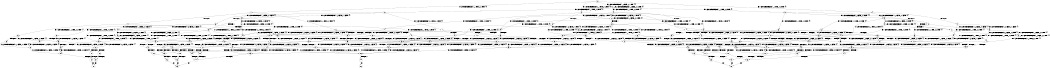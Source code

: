 digraph BCG {
size = "7, 10.5";
center = TRUE;
node [shape = circle];
0 [peripheries = 2];
0 -> 1 [label = "EX !0 !ATOMIC_EXCH_BRANCH (1, +1, TRUE, +0, 2, TRUE) !{0}"];
0 -> 2 [label = "EX !2 !ATOMIC_EXCH_BRANCH (1, +0, FALSE, +0, 1, TRUE) !{0}"];
0 -> 3 [label = "EX !1 !ATOMIC_EXCH_BRANCH (2, +1, TRUE, +0, 2, TRUE) !{0}"];
0 -> 4 [label = "EX !0 !ATOMIC_EXCH_BRANCH (1, +1, TRUE, +0, 2, TRUE) !{0}"];
1 -> 5 [label = "EX !2 !ATOMIC_EXCH_BRANCH (1, +0, FALSE, +0, 1, FALSE) !{0}"];
1 -> 6 [label = "EX !1 !ATOMIC_EXCH_BRANCH (2, +1, TRUE, +0, 2, TRUE) !{0}"];
1 -> 7 [label = "TERMINATE !0"];
2 -> 2 [label = "EX !2 !ATOMIC_EXCH_BRANCH (1, +0, FALSE, +0, 1, TRUE) !{0}"];
2 -> 8 [label = "EX !0 !ATOMIC_EXCH_BRANCH (1, +1, TRUE, +0, 2, TRUE) !{0}"];
2 -> 9 [label = "EX !1 !ATOMIC_EXCH_BRANCH (2, +1, TRUE, +0, 2, TRUE) !{0}"];
2 -> 10 [label = "EX !0 !ATOMIC_EXCH_BRANCH (1, +1, TRUE, +0, 2, TRUE) !{0}"];
3 -> 11 [label = "EX !0 !ATOMIC_EXCH_BRANCH (1, +1, TRUE, +0, 2, TRUE) !{0}"];
3 -> 12 [label = "EX !2 !ATOMIC_EXCH_BRANCH (1, +0, FALSE, +0, 1, TRUE) !{0}"];
3 -> 13 [label = "TERMINATE !1"];
3 -> 14 [label = "EX !0 !ATOMIC_EXCH_BRANCH (1, +1, TRUE, +0, 2, TRUE) !{0}"];
4 -> 15 [label = "EX !2 !ATOMIC_EXCH_BRANCH (1, +0, FALSE, +0, 1, FALSE) !{0}"];
4 -> 16 [label = "EX !1 !ATOMIC_EXCH_BRANCH (2, +1, TRUE, +0, 2, TRUE) !{0}"];
4 -> 17 [label = "TERMINATE !0"];
5 -> 18 [label = "EX !2 !ATOMIC_EXCH_BRANCH (2, +0, FALSE, +0, 2, TRUE) !{0}"];
5 -> 19 [label = "EX !1 !ATOMIC_EXCH_BRANCH (2, +1, TRUE, +0, 2, TRUE) !{0}"];
5 -> 20 [label = "TERMINATE !0"];
6 -> 21 [label = "EX !2 !ATOMIC_EXCH_BRANCH (1, +0, FALSE, +0, 1, FALSE) !{0}"];
6 -> 22 [label = "TERMINATE !0"];
6 -> 23 [label = "TERMINATE !1"];
7 -> 24 [label = "EX !2 !ATOMIC_EXCH_BRANCH (1, +0, FALSE, +0, 1, FALSE) !{1}"];
7 -> 25 [label = "EX !1 !ATOMIC_EXCH_BRANCH (2, +1, TRUE, +0, 2, TRUE) !{1}"];
7 -> 26 [label = "EX !1 !ATOMIC_EXCH_BRANCH (2, +1, TRUE, +0, 2, TRUE) !{1}"];
8 -> 5 [label = "EX !2 !ATOMIC_EXCH_BRANCH (1, +0, FALSE, +0, 1, FALSE) !{0}"];
8 -> 27 [label = "EX !1 !ATOMIC_EXCH_BRANCH (2, +1, TRUE, +0, 2, TRUE) !{0}"];
8 -> 28 [label = "TERMINATE !0"];
9 -> 12 [label = "EX !2 !ATOMIC_EXCH_BRANCH (1, +0, FALSE, +0, 1, TRUE) !{0}"];
9 -> 29 [label = "EX !0 !ATOMIC_EXCH_BRANCH (1, +1, TRUE, +0, 2, TRUE) !{0}"];
9 -> 30 [label = "TERMINATE !1"];
9 -> 31 [label = "EX !0 !ATOMIC_EXCH_BRANCH (1, +1, TRUE, +0, 2, TRUE) !{0}"];
10 -> 15 [label = "EX !2 !ATOMIC_EXCH_BRANCH (1, +0, FALSE, +0, 1, FALSE) !{0}"];
10 -> 32 [label = "EX !1 !ATOMIC_EXCH_BRANCH (2, +1, TRUE, +0, 2, TRUE) !{0}"];
10 -> 33 [label = "TERMINATE !0"];
11 -> 21 [label = "EX !2 !ATOMIC_EXCH_BRANCH (1, +0, FALSE, +0, 1, FALSE) !{0}"];
11 -> 22 [label = "TERMINATE !0"];
11 -> 23 [label = "TERMINATE !1"];
12 -> 12 [label = "EX !2 !ATOMIC_EXCH_BRANCH (1, +0, FALSE, +0, 1, TRUE) !{0}"];
12 -> 29 [label = "EX !0 !ATOMIC_EXCH_BRANCH (1, +1, TRUE, +0, 2, TRUE) !{0}"];
12 -> 30 [label = "TERMINATE !1"];
12 -> 31 [label = "EX !0 !ATOMIC_EXCH_BRANCH (1, +1, TRUE, +0, 2, TRUE) !{0}"];
13 -> 34 [label = "EX !0 !ATOMIC_EXCH_BRANCH (1, +1, TRUE, +0, 2, TRUE) !{0}"];
13 -> 35 [label = "EX !2 !ATOMIC_EXCH_BRANCH (1, +0, FALSE, +0, 1, TRUE) !{0}"];
13 -> 36 [label = "EX !0 !ATOMIC_EXCH_BRANCH (1, +1, TRUE, +0, 2, TRUE) !{0}"];
14 -> 37 [label = "EX !2 !ATOMIC_EXCH_BRANCH (1, +0, FALSE, +0, 1, FALSE) !{0}"];
14 -> 38 [label = "TERMINATE !0"];
14 -> 39 [label = "TERMINATE !1"];
15 -> 40 [label = "EX !2 !ATOMIC_EXCH_BRANCH (2, +0, FALSE, +0, 2, TRUE) !{0}"];
15 -> 41 [label = "EX !1 !ATOMIC_EXCH_BRANCH (2, +1, TRUE, +0, 2, TRUE) !{0}"];
15 -> 42 [label = "TERMINATE !0"];
16 -> 37 [label = "EX !2 !ATOMIC_EXCH_BRANCH (1, +0, FALSE, +0, 1, FALSE) !{0}"];
16 -> 38 [label = "TERMINATE !0"];
16 -> 39 [label = "TERMINATE !1"];
17 -> 43 [label = "EX !2 !ATOMIC_EXCH_BRANCH (1, +0, FALSE, +0, 1, FALSE) !{1}"];
17 -> 44 [label = "EX !1 !ATOMIC_EXCH_BRANCH (2, +1, TRUE, +0, 2, TRUE) !{1}"];
18 -> 18 [label = "EX !2 !ATOMIC_EXCH_BRANCH (2, +0, FALSE, +0, 2, TRUE) !{0}"];
18 -> 19 [label = "EX !1 !ATOMIC_EXCH_BRANCH (2, +1, TRUE, +0, 2, TRUE) !{0}"];
18 -> 20 [label = "TERMINATE !0"];
19 -> 45 [label = "EX !2 !ATOMIC_EXCH_BRANCH (2, +0, FALSE, +0, 2, FALSE) !{0}"];
19 -> 46 [label = "TERMINATE !0"];
19 -> 47 [label = "TERMINATE !1"];
20 -> 48 [label = "EX !2 !ATOMIC_EXCH_BRANCH (2, +0, FALSE, +0, 2, TRUE) !{1}"];
20 -> 49 [label = "EX !1 !ATOMIC_EXCH_BRANCH (2, +1, TRUE, +0, 2, TRUE) !{1}"];
20 -> 50 [label = "EX !1 !ATOMIC_EXCH_BRANCH (2, +1, TRUE, +0, 2, TRUE) !{1}"];
21 -> 45 [label = "EX !2 !ATOMIC_EXCH_BRANCH (2, +0, FALSE, +0, 2, FALSE) !{0}"];
21 -> 46 [label = "TERMINATE !0"];
21 -> 47 [label = "TERMINATE !1"];
22 -> 51 [label = "EX !2 !ATOMIC_EXCH_BRANCH (1, +0, FALSE, +0, 1, FALSE) !{1}"];
22 -> 52 [label = "TERMINATE !1"];
23 -> 53 [label = "EX !2 !ATOMIC_EXCH_BRANCH (1, +0, FALSE, +0, 1, FALSE) !{0}"];
23 -> 54 [label = "TERMINATE !0"];
24 -> 48 [label = "EX !2 !ATOMIC_EXCH_BRANCH (2, +0, FALSE, +0, 2, TRUE) !{1}"];
24 -> 49 [label = "EX !1 !ATOMIC_EXCH_BRANCH (2, +1, TRUE, +0, 2, TRUE) !{1}"];
24 -> 50 [label = "EX !1 !ATOMIC_EXCH_BRANCH (2, +1, TRUE, +0, 2, TRUE) !{1}"];
25 -> 51 [label = "EX !2 !ATOMIC_EXCH_BRANCH (1, +0, FALSE, +0, 1, FALSE) !{1}"];
25 -> 52 [label = "TERMINATE !1"];
26 -> 55 [label = "EX !2 !ATOMIC_EXCH_BRANCH (1, +0, FALSE, +0, 1, FALSE) !{1}"];
26 -> 56 [label = "TERMINATE !1"];
27 -> 21 [label = "EX !2 !ATOMIC_EXCH_BRANCH (1, +0, FALSE, +0, 1, FALSE) !{0}"];
27 -> 57 [label = "TERMINATE !0"];
27 -> 58 [label = "TERMINATE !1"];
28 -> 24 [label = "EX !2 !ATOMIC_EXCH_BRANCH (1, +0, FALSE, +0, 1, FALSE) !{1}"];
28 -> 59 [label = "EX !1 !ATOMIC_EXCH_BRANCH (2, +1, TRUE, +0, 2, TRUE) !{1}"];
28 -> 60 [label = "EX !1 !ATOMIC_EXCH_BRANCH (2, +1, TRUE, +0, 2, TRUE) !{1}"];
29 -> 21 [label = "EX !2 !ATOMIC_EXCH_BRANCH (1, +0, FALSE, +0, 1, FALSE) !{0}"];
29 -> 57 [label = "TERMINATE !0"];
29 -> 58 [label = "TERMINATE !1"];
30 -> 35 [label = "EX !2 !ATOMIC_EXCH_BRANCH (1, +0, FALSE, +0, 1, TRUE) !{0}"];
30 -> 61 [label = "EX !0 !ATOMIC_EXCH_BRANCH (1, +1, TRUE, +0, 2, TRUE) !{0}"];
30 -> 62 [label = "EX !0 !ATOMIC_EXCH_BRANCH (1, +1, TRUE, +0, 2, TRUE) !{0}"];
31 -> 37 [label = "EX !2 !ATOMIC_EXCH_BRANCH (1, +0, FALSE, +0, 1, FALSE) !{0}"];
31 -> 63 [label = "TERMINATE !0"];
31 -> 64 [label = "TERMINATE !1"];
32 -> 37 [label = "EX !2 !ATOMIC_EXCH_BRANCH (1, +0, FALSE, +0, 1, FALSE) !{0}"];
32 -> 63 [label = "TERMINATE !0"];
32 -> 64 [label = "TERMINATE !1"];
33 -> 43 [label = "EX !2 !ATOMIC_EXCH_BRANCH (1, +0, FALSE, +0, 1, FALSE) !{1}"];
33 -> 65 [label = "EX !1 !ATOMIC_EXCH_BRANCH (2, +1, TRUE, +0, 2, TRUE) !{1}"];
34 -> 53 [label = "EX !2 !ATOMIC_EXCH_BRANCH (1, +0, FALSE, +0, 1, FALSE) !{0}"];
34 -> 54 [label = "TERMINATE !0"];
35 -> 35 [label = "EX !2 !ATOMIC_EXCH_BRANCH (1, +0, FALSE, +0, 1, TRUE) !{0}"];
35 -> 61 [label = "EX !0 !ATOMIC_EXCH_BRANCH (1, +1, TRUE, +0, 2, TRUE) !{0}"];
35 -> 62 [label = "EX !0 !ATOMIC_EXCH_BRANCH (1, +1, TRUE, +0, 2, TRUE) !{0}"];
36 -> 66 [label = "EX !2 !ATOMIC_EXCH_BRANCH (1, +0, FALSE, +0, 1, FALSE) !{0}"];
36 -> 67 [label = "TERMINATE !0"];
37 -> 68 [label = "EX !2 !ATOMIC_EXCH_BRANCH (2, +0, FALSE, +0, 2, FALSE) !{0}"];
37 -> 69 [label = "TERMINATE !0"];
37 -> 70 [label = "TERMINATE !1"];
38 -> 71 [label = "EX !2 !ATOMIC_EXCH_BRANCH (1, +0, FALSE, +0, 1, FALSE) !{1}"];
38 -> 72 [label = "TERMINATE !1"];
39 -> 66 [label = "EX !2 !ATOMIC_EXCH_BRANCH (1, +0, FALSE, +0, 1, FALSE) !{0}"];
39 -> 67 [label = "TERMINATE !0"];
40 -> 40 [label = "EX !2 !ATOMIC_EXCH_BRANCH (2, +0, FALSE, +0, 2, TRUE) !{0}"];
40 -> 41 [label = "EX !1 !ATOMIC_EXCH_BRANCH (2, +1, TRUE, +0, 2, TRUE) !{0}"];
40 -> 42 [label = "TERMINATE !0"];
41 -> 68 [label = "EX !2 !ATOMIC_EXCH_BRANCH (2, +0, FALSE, +0, 2, FALSE) !{0}"];
41 -> 69 [label = "TERMINATE !0"];
41 -> 70 [label = "TERMINATE !1"];
42 -> 73 [label = "EX !2 !ATOMIC_EXCH_BRANCH (2, +0, FALSE, +0, 2, TRUE) !{1}"];
42 -> 74 [label = "EX !1 !ATOMIC_EXCH_BRANCH (2, +1, TRUE, +0, 2, TRUE) !{1}"];
43 -> 73 [label = "EX !2 !ATOMIC_EXCH_BRANCH (2, +0, FALSE, +0, 2, TRUE) !{1}"];
43 -> 74 [label = "EX !1 !ATOMIC_EXCH_BRANCH (2, +1, TRUE, +0, 2, TRUE) !{1}"];
44 -> 71 [label = "EX !2 !ATOMIC_EXCH_BRANCH (1, +0, FALSE, +0, 1, FALSE) !{1}"];
44 -> 72 [label = "TERMINATE !1"];
45 -> 75 [label = "TERMINATE !0"];
45 -> 76 [label = "TERMINATE !2"];
45 -> 77 [label = "TERMINATE !1"];
46 -> 78 [label = "EX !2 !ATOMIC_EXCH_BRANCH (2, +0, FALSE, +0, 2, FALSE) !{1}"];
46 -> 79 [label = "TERMINATE !1"];
47 -> 80 [label = "EX !2 !ATOMIC_EXCH_BRANCH (2, +0, FALSE, +0, 2, FALSE) !{0}"];
47 -> 81 [label = "TERMINATE !0"];
48 -> 48 [label = "EX !2 !ATOMIC_EXCH_BRANCH (2, +0, FALSE, +0, 2, TRUE) !{1}"];
48 -> 49 [label = "EX !1 !ATOMIC_EXCH_BRANCH (2, +1, TRUE, +0, 2, TRUE) !{1}"];
48 -> 50 [label = "EX !1 !ATOMIC_EXCH_BRANCH (2, +1, TRUE, +0, 2, TRUE) !{1}"];
49 -> 78 [label = "EX !2 !ATOMIC_EXCH_BRANCH (2, +0, FALSE, +0, 2, FALSE) !{1}"];
49 -> 79 [label = "TERMINATE !1"];
50 -> 82 [label = "EX !2 !ATOMIC_EXCH_BRANCH (2, +0, FALSE, +0, 2, FALSE) !{1}"];
50 -> 83 [label = "TERMINATE !1"];
51 -> 78 [label = "EX !2 !ATOMIC_EXCH_BRANCH (2, +0, FALSE, +0, 2, FALSE) !{1}"];
51 -> 79 [label = "TERMINATE !1"];
52 -> 84 [label = "EX !2 !ATOMIC_EXCH_BRANCH (1, +0, FALSE, +0, 1, FALSE) !{2}"];
52 -> 85 [label = "EX !2 !ATOMIC_EXCH_BRANCH (1, +0, FALSE, +0, 1, FALSE) !{2}"];
53 -> 80 [label = "EX !2 !ATOMIC_EXCH_BRANCH (2, +0, FALSE, +0, 2, FALSE) !{0}"];
53 -> 81 [label = "TERMINATE !0"];
54 -> 84 [label = "EX !2 !ATOMIC_EXCH_BRANCH (1, +0, FALSE, +0, 1, FALSE) !{2}"];
54 -> 85 [label = "EX !2 !ATOMIC_EXCH_BRANCH (1, +0, FALSE, +0, 1, FALSE) !{2}"];
55 -> 82 [label = "EX !2 !ATOMIC_EXCH_BRANCH (2, +0, FALSE, +0, 2, FALSE) !{1}"];
55 -> 83 [label = "TERMINATE !1"];
56 -> 86 [label = "EX !2 !ATOMIC_EXCH_BRANCH (1, +0, FALSE, +0, 1, FALSE) !{2}"];
57 -> 51 [label = "EX !2 !ATOMIC_EXCH_BRANCH (1, +0, FALSE, +0, 1, FALSE) !{1}"];
57 -> 87 [label = "TERMINATE !1"];
58 -> 53 [label = "EX !2 !ATOMIC_EXCH_BRANCH (1, +0, FALSE, +0, 1, FALSE) !{0}"];
58 -> 88 [label = "TERMINATE !0"];
59 -> 51 [label = "EX !2 !ATOMIC_EXCH_BRANCH (1, +0, FALSE, +0, 1, FALSE) !{1}"];
59 -> 87 [label = "TERMINATE !1"];
60 -> 55 [label = "EX !2 !ATOMIC_EXCH_BRANCH (1, +0, FALSE, +0, 1, FALSE) !{1}"];
60 -> 89 [label = "TERMINATE !1"];
61 -> 53 [label = "EX !2 !ATOMIC_EXCH_BRANCH (1, +0, FALSE, +0, 1, FALSE) !{0}"];
61 -> 88 [label = "TERMINATE !0"];
62 -> 66 [label = "EX !2 !ATOMIC_EXCH_BRANCH (1, +0, FALSE, +0, 1, FALSE) !{0}"];
62 -> 90 [label = "TERMINATE !0"];
63 -> 71 [label = "EX !2 !ATOMIC_EXCH_BRANCH (1, +0, FALSE, +0, 1, FALSE) !{1}"];
63 -> 91 [label = "TERMINATE !1"];
64 -> 66 [label = "EX !2 !ATOMIC_EXCH_BRANCH (1, +0, FALSE, +0, 1, FALSE) !{0}"];
64 -> 90 [label = "TERMINATE !0"];
65 -> 71 [label = "EX !2 !ATOMIC_EXCH_BRANCH (1, +0, FALSE, +0, 1, FALSE) !{1}"];
65 -> 91 [label = "TERMINATE !1"];
66 -> 92 [label = "EX !2 !ATOMIC_EXCH_BRANCH (2, +0, FALSE, +0, 2, FALSE) !{0}"];
66 -> 93 [label = "TERMINATE !0"];
67 -> 94 [label = "EX !2 !ATOMIC_EXCH_BRANCH (1, +0, FALSE, +0, 1, FALSE) !{2}"];
68 -> 95 [label = "TERMINATE !0"];
68 -> 96 [label = "TERMINATE !2"];
68 -> 97 [label = "TERMINATE !1"];
69 -> 98 [label = "EX !2 !ATOMIC_EXCH_BRANCH (2, +0, FALSE, +0, 2, FALSE) !{1}"];
69 -> 99 [label = "TERMINATE !1"];
70 -> 92 [label = "EX !2 !ATOMIC_EXCH_BRANCH (2, +0, FALSE, +0, 2, FALSE) !{0}"];
70 -> 93 [label = "TERMINATE !0"];
71 -> 98 [label = "EX !2 !ATOMIC_EXCH_BRANCH (2, +0, FALSE, +0, 2, FALSE) !{1}"];
71 -> 99 [label = "TERMINATE !1"];
72 -> 94 [label = "EX !2 !ATOMIC_EXCH_BRANCH (1, +0, FALSE, +0, 1, FALSE) !{2}"];
73 -> 73 [label = "EX !2 !ATOMIC_EXCH_BRANCH (2, +0, FALSE, +0, 2, TRUE) !{1}"];
73 -> 74 [label = "EX !1 !ATOMIC_EXCH_BRANCH (2, +1, TRUE, +0, 2, TRUE) !{1}"];
74 -> 98 [label = "EX !2 !ATOMIC_EXCH_BRANCH (2, +0, FALSE, +0, 2, FALSE) !{1}"];
74 -> 99 [label = "TERMINATE !1"];
75 -> 100 [label = "TERMINATE !2"];
75 -> 101 [label = "TERMINATE !1"];
76 -> 102 [label = "TERMINATE !0"];
76 -> 103 [label = "TERMINATE !1"];
77 -> 104 [label = "TERMINATE !0"];
77 -> 103 [label = "TERMINATE !2"];
78 -> 100 [label = "TERMINATE !2"];
78 -> 101 [label = "TERMINATE !1"];
79 -> 105 [label = "EX !2 !ATOMIC_EXCH_BRANCH (2, +0, FALSE, +0, 2, FALSE) !{2}"];
79 -> 106 [label = "EX !2 !ATOMIC_EXCH_BRANCH (2, +0, FALSE, +0, 2, FALSE) !{2}"];
80 -> 104 [label = "TERMINATE !0"];
80 -> 103 [label = "TERMINATE !2"];
81 -> 105 [label = "EX !2 !ATOMIC_EXCH_BRANCH (2, +0, FALSE, +0, 2, FALSE) !{2}"];
81 -> 106 [label = "EX !2 !ATOMIC_EXCH_BRANCH (2, +0, FALSE, +0, 2, FALSE) !{2}"];
82 -> 107 [label = "TERMINATE !2"];
82 -> 108 [label = "TERMINATE !1"];
83 -> 109 [label = "EX !2 !ATOMIC_EXCH_BRANCH (2, +0, FALSE, +0, 2, FALSE) !{2}"];
84 -> 105 [label = "EX !2 !ATOMIC_EXCH_BRANCH (2, +0, FALSE, +0, 2, FALSE) !{2}"];
84 -> 106 [label = "EX !2 !ATOMIC_EXCH_BRANCH (2, +0, FALSE, +0, 2, FALSE) !{2}"];
85 -> 106 [label = "EX !2 !ATOMIC_EXCH_BRANCH (2, +0, FALSE, +0, 2, FALSE) !{2}"];
86 -> 109 [label = "EX !2 !ATOMIC_EXCH_BRANCH (2, +0, FALSE, +0, 2, FALSE) !{2}"];
87 -> 84 [label = "EX !2 !ATOMIC_EXCH_BRANCH (1, +0, FALSE, +0, 1, FALSE) !{2}"];
87 -> 85 [label = "EX !2 !ATOMIC_EXCH_BRANCH (1, +0, FALSE, +0, 1, FALSE) !{2}"];
88 -> 84 [label = "EX !2 !ATOMIC_EXCH_BRANCH (1, +0, FALSE, +0, 1, FALSE) !{2}"];
88 -> 85 [label = "EX !2 !ATOMIC_EXCH_BRANCH (1, +0, FALSE, +0, 1, FALSE) !{2}"];
89 -> 86 [label = "EX !2 !ATOMIC_EXCH_BRANCH (1, +0, FALSE, +0, 1, FALSE) !{2}"];
90 -> 94 [label = "EX !2 !ATOMIC_EXCH_BRANCH (1, +0, FALSE, +0, 1, FALSE) !{2}"];
91 -> 94 [label = "EX !2 !ATOMIC_EXCH_BRANCH (1, +0, FALSE, +0, 1, FALSE) !{2}"];
92 -> 110 [label = "TERMINATE !0"];
92 -> 111 [label = "TERMINATE !2"];
93 -> 112 [label = "EX !2 !ATOMIC_EXCH_BRANCH (2, +0, FALSE, +0, 2, FALSE) !{2}"];
94 -> 112 [label = "EX !2 !ATOMIC_EXCH_BRANCH (2, +0, FALSE, +0, 2, FALSE) !{2}"];
95 -> 113 [label = "TERMINATE !2"];
95 -> 114 [label = "TERMINATE !1"];
96 -> 115 [label = "TERMINATE !0"];
96 -> 111 [label = "TERMINATE !1"];
97 -> 110 [label = "TERMINATE !0"];
97 -> 111 [label = "TERMINATE !2"];
98 -> 113 [label = "TERMINATE !2"];
98 -> 114 [label = "TERMINATE !1"];
99 -> 112 [label = "EX !2 !ATOMIC_EXCH_BRANCH (2, +0, FALSE, +0, 2, FALSE) !{2}"];
100 -> 116 [label = "TERMINATE !1"];
101 -> 117 [label = "TERMINATE !2"];
102 -> 116 [label = "TERMINATE !1"];
103 -> 118 [label = "TERMINATE !0"];
104 -> 117 [label = "TERMINATE !2"];
105 -> 117 [label = "TERMINATE !2"];
106 -> 119 [label = "TERMINATE !2"];
107 -> 120 [label = "TERMINATE !1"];
108 -> 121 [label = "TERMINATE !2"];
109 -> 121 [label = "TERMINATE !2"];
110 -> 122 [label = "TERMINATE !2"];
111 -> 123 [label = "TERMINATE !0"];
112 -> 122 [label = "TERMINATE !2"];
113 -> 124 [label = "TERMINATE !1"];
114 -> 122 [label = "TERMINATE !2"];
115 -> 124 [label = "TERMINATE !1"];
116 -> 125 [label = "exit"];
117 -> 125 [label = "exit"];
118 -> 125 [label = "exit"];
119 -> 126 [label = "exit"];
120 -> 127 [label = "exit"];
121 -> 127 [label = "exit"];
122 -> 128 [label = "exit"];
123 -> 128 [label = "exit"];
124 -> 128 [label = "exit"];
}
